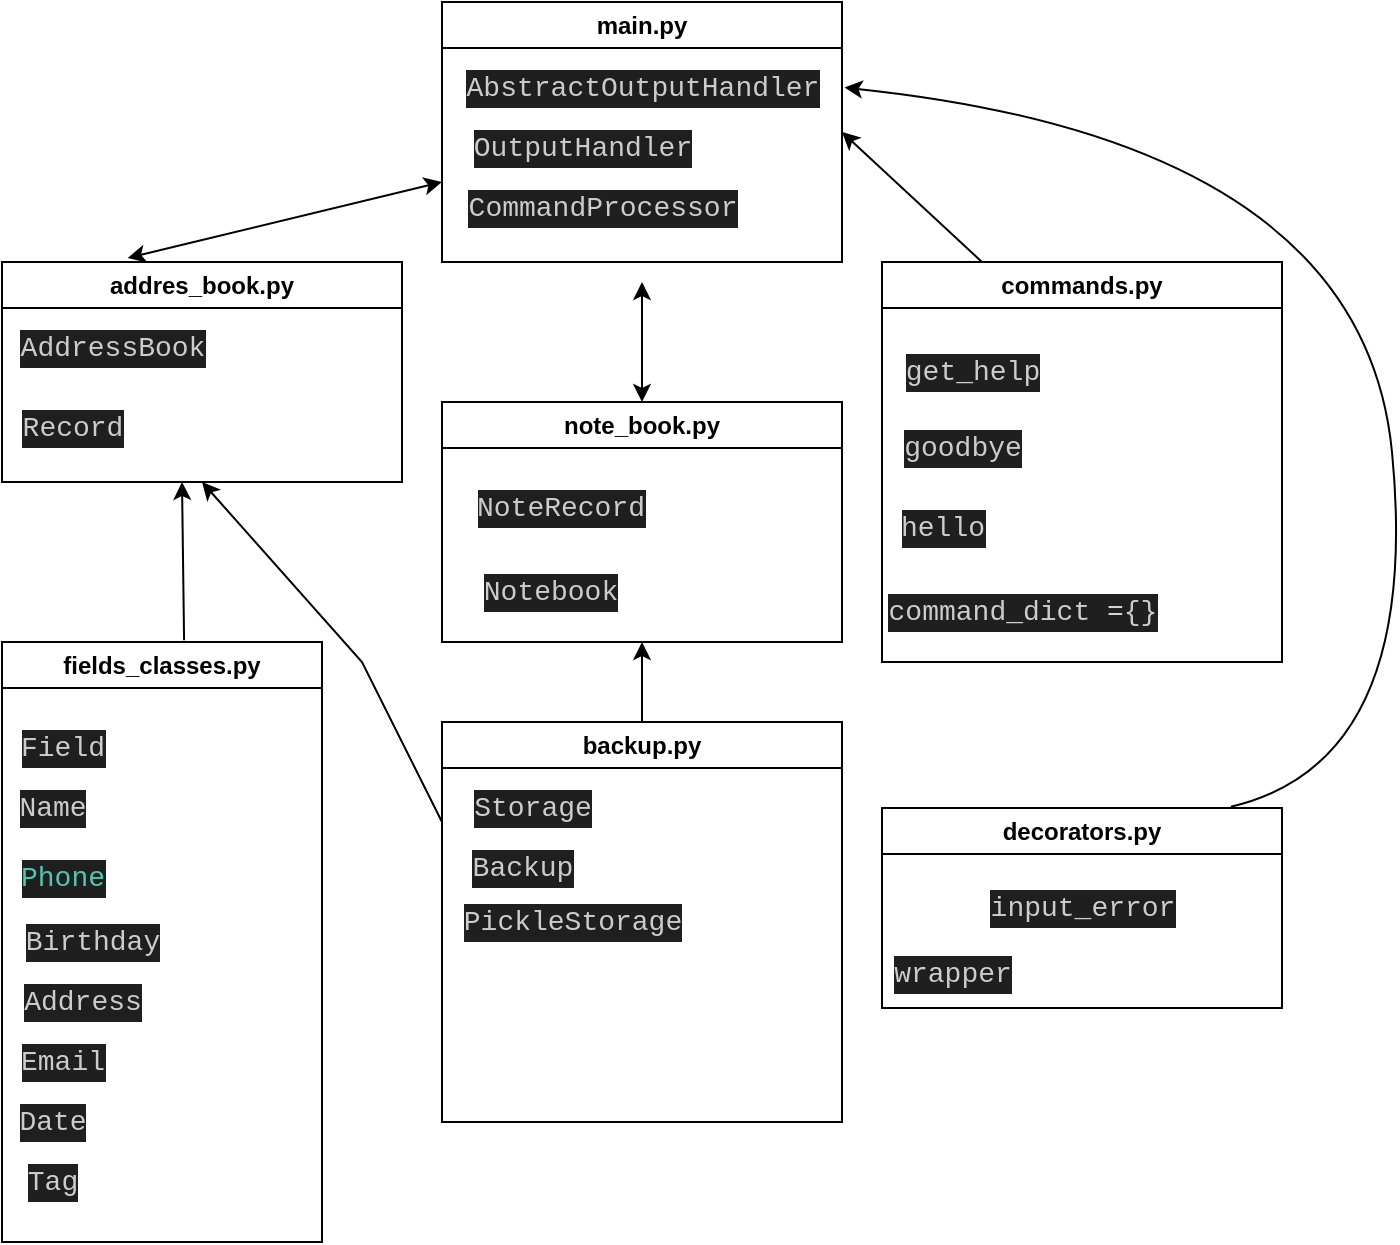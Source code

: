 <mxfile version="22.0.8" type="device">
  <diagram name="Страница — 1" id="Vdve1CpftE37OWr2jotA">
    <mxGraphModel dx="1434" dy="790" grid="1" gridSize="10" guides="1" tooltips="1" connect="1" arrows="1" fold="1" page="1" pageScale="1" pageWidth="827" pageHeight="1169" math="0" shadow="0">
      <root>
        <mxCell id="0" />
        <mxCell id="1" parent="0" />
        <mxCell id="Jr8tcDYURFKNErLiDpgL-2" value="&lt;font style=&quot;vertical-align: inherit;&quot;&gt;&lt;font style=&quot;vertical-align: inherit;&quot;&gt;main.py&lt;/font&gt;&lt;/font&gt;" style="swimlane;whiteSpace=wrap;html=1;" parent="1" vertex="1">
          <mxGeometry x="300" y="60" width="200" height="130" as="geometry">
            <mxRectangle x="300" y="60" width="90" height="30" as="alternateBounds" />
          </mxGeometry>
        </mxCell>
        <mxCell id="Jr8tcDYURFKNErLiDpgL-3" value="&lt;div style=&quot;color: rgb(204, 204, 204); background-color: rgb(31, 31, 31); font-family: Consolas, &amp;quot;Courier New&amp;quot;, monospace; font-size: 14px; line-height: 19px;&quot;&gt;AbstractOutputHandler&lt;/div&gt;" style="text;html=1;align=center;verticalAlign=middle;resizable=0;points=[];autosize=1;strokeColor=none;fillColor=none;" parent="Jr8tcDYURFKNErLiDpgL-2" vertex="1">
          <mxGeometry x="5" y="28" width="190" height="30" as="geometry" />
        </mxCell>
        <mxCell id="Jr8tcDYURFKNErLiDpgL-4" value="&lt;div style=&quot;color: rgb(204, 204, 204); background-color: rgb(31, 31, 31); font-family: Consolas, &amp;quot;Courier New&amp;quot;, monospace; font-size: 14px; line-height: 19px;&quot;&gt;OutputHandler&lt;/div&gt;" style="text;html=1;align=center;verticalAlign=middle;resizable=0;points=[];autosize=1;strokeColor=none;fillColor=none;" parent="Jr8tcDYURFKNErLiDpgL-2" vertex="1">
          <mxGeometry x="10" y="58" width="120" height="30" as="geometry" />
        </mxCell>
        <mxCell id="Jr8tcDYURFKNErLiDpgL-5" value="&lt;div style=&quot;color: rgb(204, 204, 204); background-color: rgb(31, 31, 31); font-family: Consolas, &amp;quot;Courier New&amp;quot;, monospace; font-size: 14px; line-height: 19px;&quot;&gt;CommandProcessor&lt;/div&gt;" style="text;html=1;align=center;verticalAlign=middle;resizable=0;points=[];autosize=1;strokeColor=none;fillColor=none;" parent="Jr8tcDYURFKNErLiDpgL-2" vertex="1">
          <mxGeometry x="5" y="88" width="150" height="30" as="geometry" />
        </mxCell>
        <mxCell id="Jr8tcDYURFKNErLiDpgL-6" value="addres_book.py" style="swimlane;whiteSpace=wrap;html=1;" parent="1" vertex="1">
          <mxGeometry x="80" y="190" width="200" height="110" as="geometry" />
        </mxCell>
        <mxCell id="Jr8tcDYURFKNErLiDpgL-8" value="&lt;div style=&quot;color: rgb(204, 204, 204); background-color: rgb(31, 31, 31); font-family: Consolas, &amp;quot;Courier New&amp;quot;, monospace; font-size: 14px; line-height: 19px;&quot;&gt;AddressBook&lt;/div&gt;" style="text;html=1;align=center;verticalAlign=middle;resizable=0;points=[];autosize=1;strokeColor=none;fillColor=none;" parent="Jr8tcDYURFKNErLiDpgL-6" vertex="1">
          <mxGeometry y="28" width="110" height="30" as="geometry" />
        </mxCell>
        <mxCell id="Jr8tcDYURFKNErLiDpgL-9" value="&lt;div style=&quot;color: rgb(204, 204, 204); background-color: rgb(31, 31, 31); font-family: Consolas, &amp;quot;Courier New&amp;quot;, monospace; font-size: 14px; line-height: 19px;&quot;&gt;Record&lt;/div&gt;" style="text;html=1;align=center;verticalAlign=middle;resizable=0;points=[];autosize=1;strokeColor=none;fillColor=none;" parent="Jr8tcDYURFKNErLiDpgL-6" vertex="1">
          <mxGeometry y="68" width="70" height="30" as="geometry" />
        </mxCell>
        <mxCell id="Jr8tcDYURFKNErLiDpgL-7" value="" style="endArrow=classic;startArrow=classic;html=1;rounded=0;exitX=0.314;exitY=-0.018;exitDx=0;exitDy=0;exitPerimeter=0;" parent="1" source="Jr8tcDYURFKNErLiDpgL-6" edge="1">
          <mxGeometry width="50" height="50" relative="1" as="geometry">
            <mxPoint x="220" y="230" as="sourcePoint" />
            <mxPoint x="300" y="150" as="targetPoint" />
          </mxGeometry>
        </mxCell>
        <mxCell id="Jr8tcDYURFKNErLiDpgL-10" value="note_book.py" style="swimlane;whiteSpace=wrap;html=1;" parent="1" vertex="1">
          <mxGeometry x="300" y="260" width="200" height="120" as="geometry" />
        </mxCell>
        <mxCell id="Jr8tcDYURFKNErLiDpgL-11" value="&lt;div style=&quot;color: rgb(204, 204, 204); background-color: rgb(31, 31, 31); font-family: Consolas, &amp;quot;Courier New&amp;quot;, monospace; font-size: 14px; line-height: 19px;&quot;&gt;NoteRecord&lt;/div&gt;" style="text;html=1;align=center;verticalAlign=middle;resizable=0;points=[];autosize=1;strokeColor=none;fillColor=none;" parent="Jr8tcDYURFKNErLiDpgL-10" vertex="1">
          <mxGeometry x="9" y="38" width="100" height="30" as="geometry" />
        </mxCell>
        <mxCell id="Jr8tcDYURFKNErLiDpgL-12" value="&lt;div style=&quot;color: rgb(204, 204, 204); background-color: rgb(31, 31, 31); font-family: Consolas, &amp;quot;Courier New&amp;quot;, monospace; font-size: 14px; line-height: 19px;&quot;&gt;Notebook&lt;/div&gt;" style="text;html=1;align=center;verticalAlign=middle;resizable=0;points=[];autosize=1;strokeColor=none;fillColor=none;" parent="Jr8tcDYURFKNErLiDpgL-10" vertex="1">
          <mxGeometry x="9" y="80" width="90" height="30" as="geometry" />
        </mxCell>
        <mxCell id="Jr8tcDYURFKNErLiDpgL-13" value="" style="endArrow=classic;startArrow=classic;html=1;rounded=0;" parent="1" edge="1">
          <mxGeometry width="50" height="50" relative="1" as="geometry">
            <mxPoint x="400" y="260" as="sourcePoint" />
            <mxPoint x="400" y="200" as="targetPoint" />
            <Array as="points">
              <mxPoint x="400" y="260" />
            </Array>
          </mxGeometry>
        </mxCell>
        <mxCell id="Jr8tcDYURFKNErLiDpgL-14" value="backup.py" style="swimlane;whiteSpace=wrap;html=1;" parent="1" vertex="1">
          <mxGeometry x="300" y="420" width="200" height="200" as="geometry" />
        </mxCell>
        <mxCell id="Jr8tcDYURFKNErLiDpgL-18" value="&lt;div style=&quot;color: rgb(204, 204, 204); background-color: rgb(31, 31, 31); font-family: Consolas, &amp;quot;Courier New&amp;quot;, monospace; font-size: 14px; line-height: 19px;&quot;&gt;PickleStorage&lt;/div&gt;" style="text;html=1;align=center;verticalAlign=middle;resizable=0;points=[];autosize=1;strokeColor=none;fillColor=none;" parent="Jr8tcDYURFKNErLiDpgL-14" vertex="1">
          <mxGeometry x="5" y="85" width="120" height="30" as="geometry" />
        </mxCell>
        <mxCell id="Jr8tcDYURFKNErLiDpgL-17" value="&lt;div style=&quot;color: rgb(204, 204, 204); background-color: rgb(31, 31, 31); font-family: Consolas, &amp;quot;Courier New&amp;quot;, monospace; font-size: 14px; line-height: 19px;&quot;&gt;Storage&lt;/div&gt;" style="text;html=1;align=center;verticalAlign=middle;resizable=0;points=[];autosize=1;strokeColor=none;fillColor=none;" parent="Jr8tcDYURFKNErLiDpgL-14" vertex="1">
          <mxGeometry x="5" y="28" width="80" height="30" as="geometry" />
        </mxCell>
        <mxCell id="Jr8tcDYURFKNErLiDpgL-19" value="&lt;div style=&quot;color: rgb(204, 204, 204); background-color: rgb(31, 31, 31); font-family: Consolas, &amp;quot;Courier New&amp;quot;, monospace; font-size: 14px; line-height: 19px;&quot;&gt;Backup&lt;/div&gt;" style="text;html=1;align=center;verticalAlign=middle;resizable=0;points=[];autosize=1;strokeColor=none;fillColor=none;" parent="Jr8tcDYURFKNErLiDpgL-14" vertex="1">
          <mxGeometry x="5" y="58" width="70" height="30" as="geometry" />
        </mxCell>
        <mxCell id="Jr8tcDYURFKNErLiDpgL-15" value="" style="endArrow=classic;html=1;rounded=0;entryX=0.5;entryY=1;entryDx=0;entryDy=0;exitX=0;exitY=0.25;exitDx=0;exitDy=0;" parent="1" source="Jr8tcDYURFKNErLiDpgL-14" target="Jr8tcDYURFKNErLiDpgL-6" edge="1">
          <mxGeometry width="50" height="50" relative="1" as="geometry">
            <mxPoint x="180" y="450" as="sourcePoint" />
            <mxPoint x="170" y="390" as="targetPoint" />
            <Array as="points">
              <mxPoint x="260" y="390" />
            </Array>
          </mxGeometry>
        </mxCell>
        <mxCell id="Jr8tcDYURFKNErLiDpgL-20" value="commands.py" style="swimlane;whiteSpace=wrap;html=1;" parent="1" vertex="1">
          <mxGeometry x="520" y="190" width="200" height="200" as="geometry" />
        </mxCell>
        <mxCell id="Jr8tcDYURFKNErLiDpgL-22" value="&lt;div style=&quot;color: rgb(204, 204, 204); background-color: rgb(31, 31, 31); font-family: Consolas, &amp;quot;Courier New&amp;quot;, monospace; font-size: 14px; line-height: 19px;&quot;&gt;get_help&lt;/div&gt;" style="text;html=1;align=center;verticalAlign=middle;resizable=0;points=[];autosize=1;strokeColor=none;fillColor=none;" parent="Jr8tcDYURFKNErLiDpgL-20" vertex="1">
          <mxGeometry y="40" width="90" height="30" as="geometry" />
        </mxCell>
        <mxCell id="Jr8tcDYURFKNErLiDpgL-23" value="&lt;div style=&quot;color: rgb(204, 204, 204); background-color: rgb(31, 31, 31); font-family: Consolas, &amp;quot;Courier New&amp;quot;, monospace; font-size: 14px; line-height: 19px;&quot;&gt;goodbye&lt;/div&gt;" style="text;html=1;align=center;verticalAlign=middle;resizable=0;points=[];autosize=1;strokeColor=none;fillColor=none;" parent="Jr8tcDYURFKNErLiDpgL-20" vertex="1">
          <mxGeometry y="78" width="80" height="30" as="geometry" />
        </mxCell>
        <mxCell id="Jr8tcDYURFKNErLiDpgL-24" value="&lt;div style=&quot;color: rgb(204, 204, 204); background-color: rgb(31, 31, 31); font-family: Consolas, &amp;quot;Courier New&amp;quot;, monospace; font-size: 14px; line-height: 19px;&quot;&gt;hello&lt;/div&gt;" style="text;html=1;align=center;verticalAlign=middle;resizable=0;points=[];autosize=1;strokeColor=none;fillColor=none;" parent="Jr8tcDYURFKNErLiDpgL-20" vertex="1">
          <mxGeometry y="118" width="60" height="30" as="geometry" />
        </mxCell>
        <mxCell id="Jr8tcDYURFKNErLiDpgL-25" value="&lt;div style=&quot;color: rgb(204, 204, 204); background-color: rgb(31, 31, 31); font-family: Consolas, &amp;quot;Courier New&amp;quot;, monospace; font-size: 14px; line-height: 19px;&quot;&gt;command_dict &lt;span style=&quot;color: #d4d4d4;&quot;&gt;=&lt;/span&gt;{}&lt;/div&gt;" style="text;html=1;align=center;verticalAlign=middle;resizable=0;points=[];autosize=1;strokeColor=none;fillColor=none;" parent="Jr8tcDYURFKNErLiDpgL-20" vertex="1">
          <mxGeometry x="-5" y="160" width="150" height="30" as="geometry" />
        </mxCell>
        <mxCell id="Jr8tcDYURFKNErLiDpgL-21" value="" style="endArrow=classic;html=1;rounded=0;entryX=1;entryY=0.5;entryDx=0;entryDy=0;exitX=0.25;exitY=0;exitDx=0;exitDy=0;" parent="1" source="Jr8tcDYURFKNErLiDpgL-20" target="Jr8tcDYURFKNErLiDpgL-2" edge="1">
          <mxGeometry width="50" height="50" relative="1" as="geometry">
            <mxPoint x="610" y="170" as="sourcePoint" />
            <mxPoint x="660" y="120" as="targetPoint" />
          </mxGeometry>
        </mxCell>
        <mxCell id="Jr8tcDYURFKNErLiDpgL-26" value="decorators.py" style="swimlane;whiteSpace=wrap;html=1;" parent="1" vertex="1">
          <mxGeometry x="520" y="463" width="200" height="100" as="geometry" />
        </mxCell>
        <mxCell id="Jr8tcDYURFKNErLiDpgL-30" value="&lt;div style=&quot;color: rgb(204, 204, 204); background-color: rgb(31, 31, 31); font-family: Consolas, &amp;quot;Courier New&amp;quot;, monospace; font-size: 14px; line-height: 19px;&quot;&gt;wrapper&lt;/div&gt;" style="text;html=1;align=center;verticalAlign=middle;resizable=0;points=[];autosize=1;strokeColor=none;fillColor=none;" parent="Jr8tcDYURFKNErLiDpgL-26" vertex="1">
          <mxGeometry x="-5" y="68" width="80" height="30" as="geometry" />
        </mxCell>
        <mxCell id="Jr8tcDYURFKNErLiDpgL-28" value="" style="curved=1;endArrow=classic;html=1;rounded=0;entryX=1.033;entryY=0.493;entryDx=0;entryDy=0;entryPerimeter=0;exitX=0.872;exitY=-0.006;exitDx=0;exitDy=0;exitPerimeter=0;" parent="1" source="Jr8tcDYURFKNErLiDpgL-26" target="Jr8tcDYURFKNErLiDpgL-3" edge="1">
          <mxGeometry width="50" height="50" relative="1" as="geometry">
            <mxPoint x="740" y="440" as="sourcePoint" />
            <mxPoint x="790" y="390" as="targetPoint" />
            <Array as="points">
              <mxPoint x="790" y="440" />
              <mxPoint x="760" y="130" />
            </Array>
          </mxGeometry>
        </mxCell>
        <mxCell id="Jr8tcDYURFKNErLiDpgL-29" value="&lt;div style=&quot;color: rgb(204, 204, 204); background-color: rgb(31, 31, 31); font-family: Consolas, &amp;quot;Courier New&amp;quot;, monospace; font-size: 14px; line-height: 19px;&quot;&gt;input_error&lt;/div&gt;" style="text;html=1;align=center;verticalAlign=middle;resizable=0;points=[];autosize=1;strokeColor=none;fillColor=none;" parent="1" vertex="1">
          <mxGeometry x="565" y="498" width="110" height="30" as="geometry" />
        </mxCell>
        <mxCell id="Jr8tcDYURFKNErLiDpgL-31" value="" style="endArrow=classic;html=1;rounded=0;entryX=0.5;entryY=1;entryDx=0;entryDy=0;exitX=0.5;exitY=0;exitDx=0;exitDy=0;" parent="1" source="Jr8tcDYURFKNErLiDpgL-14" target="Jr8tcDYURFKNErLiDpgL-10" edge="1">
          <mxGeometry width="50" height="50" relative="1" as="geometry">
            <mxPoint x="390" y="500" as="sourcePoint" />
            <mxPoint x="440" y="450" as="targetPoint" />
          </mxGeometry>
        </mxCell>
        <mxCell id="Jr8tcDYURFKNErLiDpgL-32" value="fields_classes.py" style="swimlane;whiteSpace=wrap;html=1;startSize=23;" parent="1" vertex="1">
          <mxGeometry x="80" y="380" width="160" height="300" as="geometry" />
        </mxCell>
        <mxCell id="Jr8tcDYURFKNErLiDpgL-36" value="&lt;div style=&quot;color: rgb(204, 204, 204); background-color: rgb(31, 31, 31); font-family: Consolas, &amp;quot;Courier New&amp;quot;, monospace; font-size: 14px; line-height: 19px;&quot;&gt;Name&lt;/div&gt;" style="text;html=1;align=center;verticalAlign=middle;resizable=0;points=[];autosize=1;strokeColor=none;fillColor=none;" parent="Jr8tcDYURFKNErLiDpgL-32" vertex="1">
          <mxGeometry y="68" width="50" height="30" as="geometry" />
        </mxCell>
        <mxCell id="Jr8tcDYURFKNErLiDpgL-37" value="&#xa;&lt;div style=&quot;color: rgb(204, 204, 204); background-color: rgb(31, 31, 31); font-family: Consolas, &amp;quot;Courier New&amp;quot;, monospace; font-weight: normal; font-size: 14px; line-height: 19px;&quot;&gt;&lt;div&gt;&lt;span style=&quot;color: #4ec9b0;&quot;&gt;Phone&lt;/span&gt;&lt;/div&gt;&lt;/div&gt;&#xa;&#xa;" style="text;html=1;align=center;verticalAlign=middle;resizable=0;points=[];autosize=1;strokeColor=none;fillColor=none;" parent="Jr8tcDYURFKNErLiDpgL-32" vertex="1">
          <mxGeometry y="85" width="60" height="80" as="geometry" />
        </mxCell>
        <mxCell id="Jr8tcDYURFKNErLiDpgL-38" value="&lt;div style=&quot;color: rgb(204, 204, 204); background-color: rgb(31, 31, 31); font-family: Consolas, &amp;quot;Courier New&amp;quot;, monospace; font-size: 14px; line-height: 19px;&quot;&gt;Birthday&lt;/div&gt;" style="text;html=1;align=center;verticalAlign=middle;resizable=0;points=[];autosize=1;strokeColor=none;fillColor=none;" parent="Jr8tcDYURFKNErLiDpgL-32" vertex="1">
          <mxGeometry y="135" width="90" height="30" as="geometry" />
        </mxCell>
        <mxCell id="Jr8tcDYURFKNErLiDpgL-35" value="&lt;div style=&quot;color: rgb(204, 204, 204); background-color: rgb(31, 31, 31); font-family: Consolas, &amp;quot;Courier New&amp;quot;, monospace; font-size: 14px; line-height: 19px;&quot;&gt;Field&lt;/div&gt;" style="text;html=1;align=center;verticalAlign=middle;resizable=0;points=[];autosize=1;strokeColor=none;fillColor=none;" parent="Jr8tcDYURFKNErLiDpgL-32" vertex="1">
          <mxGeometry y="38" width="60" height="30" as="geometry" />
        </mxCell>
        <mxCell id="Jr8tcDYURFKNErLiDpgL-39" value="&lt;div style=&quot;color: rgb(204, 204, 204); background-color: rgb(31, 31, 31); font-family: Consolas, &amp;quot;Courier New&amp;quot;, monospace; font-size: 14px; line-height: 19px;&quot;&gt;Address&lt;/div&gt;" style="text;html=1;align=center;verticalAlign=middle;resizable=0;points=[];autosize=1;strokeColor=none;fillColor=none;" parent="Jr8tcDYURFKNErLiDpgL-32" vertex="1">
          <mxGeometry y="165" width="80" height="30" as="geometry" />
        </mxCell>
        <mxCell id="Jr8tcDYURFKNErLiDpgL-40" value="&lt;div style=&quot;color: rgb(204, 204, 204); background-color: rgb(31, 31, 31); font-family: Consolas, &amp;quot;Courier New&amp;quot;, monospace; font-size: 14px; line-height: 19px;&quot;&gt;Email&lt;/div&gt;" style="text;html=1;align=center;verticalAlign=middle;resizable=0;points=[];autosize=1;strokeColor=none;fillColor=none;" parent="Jr8tcDYURFKNErLiDpgL-32" vertex="1">
          <mxGeometry y="195" width="60" height="30" as="geometry" />
        </mxCell>
        <mxCell id="Jr8tcDYURFKNErLiDpgL-41" value="&lt;div style=&quot;color: rgb(204, 204, 204); background-color: rgb(31, 31, 31); font-family: Consolas, &amp;quot;Courier New&amp;quot;, monospace; font-size: 14px; line-height: 19px;&quot;&gt;Date&lt;/div&gt;" style="text;html=1;align=center;verticalAlign=middle;resizable=0;points=[];autosize=1;strokeColor=none;fillColor=none;" parent="Jr8tcDYURFKNErLiDpgL-32" vertex="1">
          <mxGeometry y="225" width="50" height="30" as="geometry" />
        </mxCell>
        <mxCell id="Jr8tcDYURFKNErLiDpgL-42" value="&lt;div style=&quot;color: rgb(204, 204, 204); background-color: rgb(31, 31, 31); font-family: Consolas, &amp;quot;Courier New&amp;quot;, monospace; font-size: 14px; line-height: 19px;&quot;&gt;Tag&lt;/div&gt;" style="text;html=1;align=center;verticalAlign=middle;resizable=0;points=[];autosize=1;strokeColor=none;fillColor=none;" parent="Jr8tcDYURFKNErLiDpgL-32" vertex="1">
          <mxGeometry y="255" width="50" height="30" as="geometry" />
        </mxCell>
        <mxCell id="Jr8tcDYURFKNErLiDpgL-33" value="" style="endArrow=classic;html=1;rounded=0;exitX=0.569;exitY=-0.003;exitDx=0;exitDy=0;exitPerimeter=0;" parent="1" source="Jr8tcDYURFKNErLiDpgL-32" edge="1">
          <mxGeometry width="50" height="50" relative="1" as="geometry">
            <mxPoint x="130" y="370" as="sourcePoint" />
            <mxPoint x="170" y="300" as="targetPoint" />
          </mxGeometry>
        </mxCell>
      </root>
    </mxGraphModel>
  </diagram>
</mxfile>

